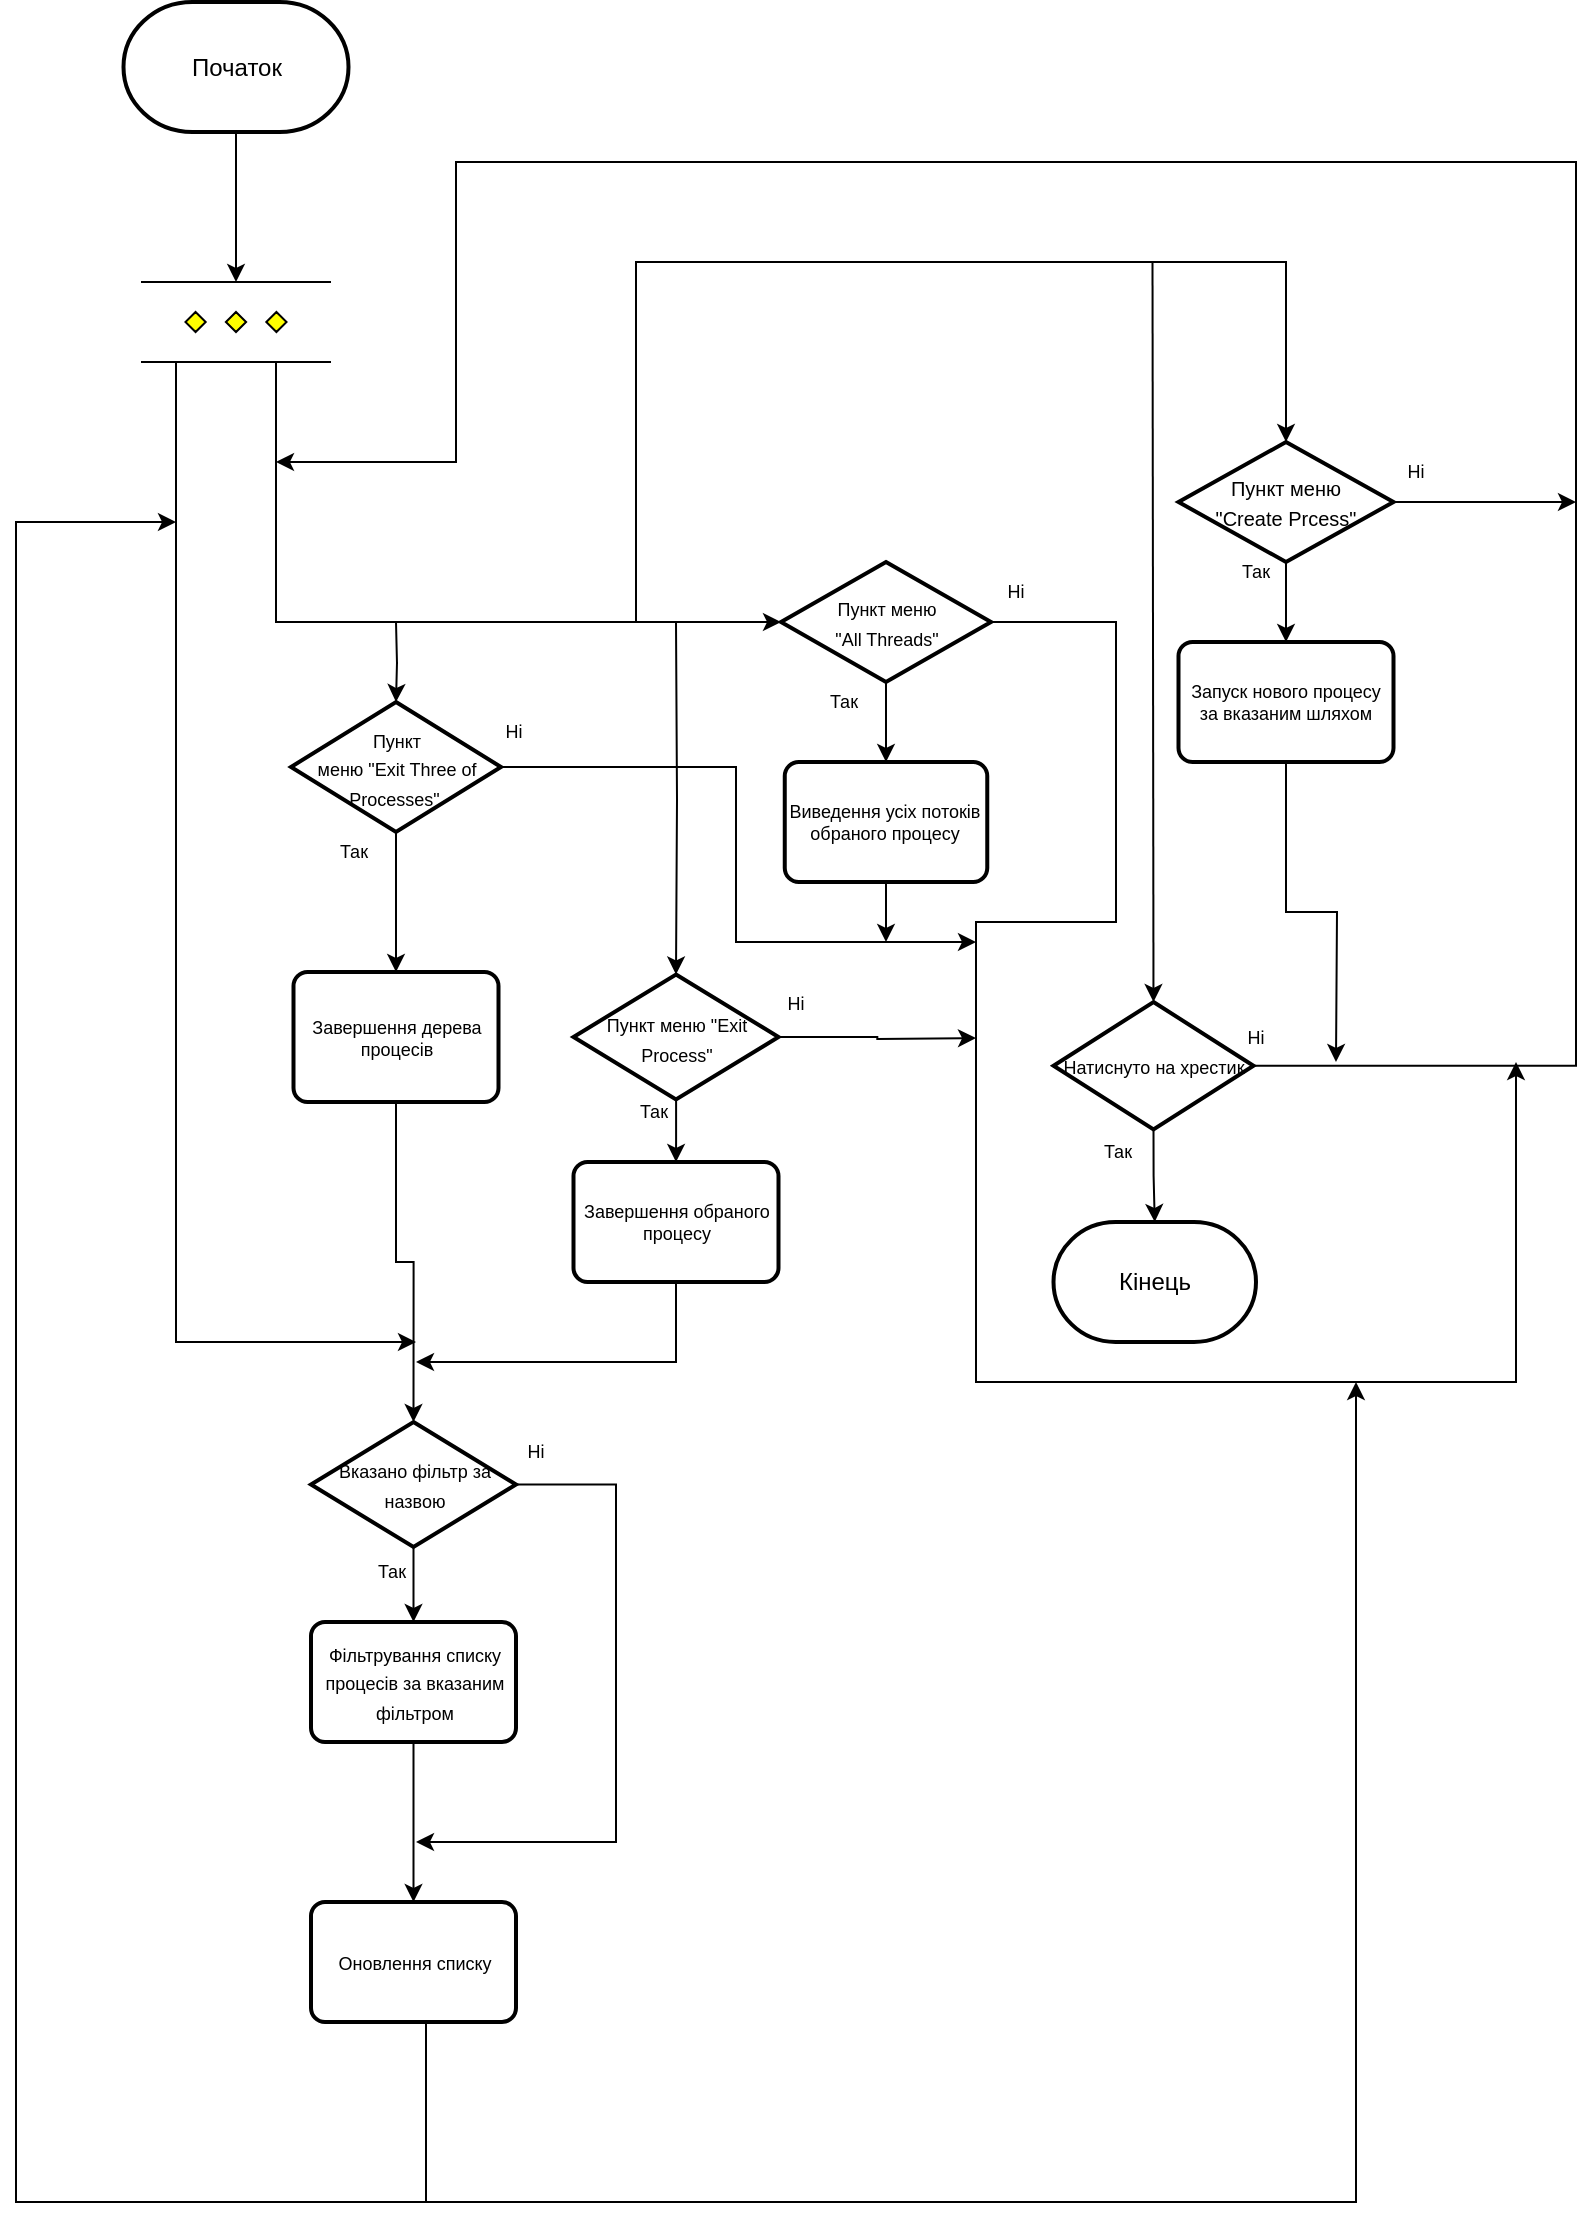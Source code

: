 <mxfile version="20.7.2" type="device"><diagram id="w6TkBpt_zXCZ13_NQ_54" name="Страница 1"><mxGraphModel dx="1114" dy="622" grid="1" gridSize="10" guides="1" tooltips="1" connect="1" arrows="1" fold="1" page="1" pageScale="1" pageWidth="827" pageHeight="1169" math="0" shadow="0"><root><mxCell id="0"/><mxCell id="1" parent="0"/><mxCell id="Vw6dhVSO2U3T1tVriqsg-1" value="Кінець" style="strokeWidth=2;html=1;shape=mxgraph.flowchart.terminator;whiteSpace=wrap;" vertex="1" parent="1"><mxGeometry x="538.75" y="650" width="101.25" height="60" as="geometry"/></mxCell><mxCell id="Vw6dhVSO2U3T1tVriqsg-12" style="edgeStyle=orthogonalEdgeStyle;rounded=0;orthogonalLoop=1;jettySize=auto;html=1;exitX=0.5;exitY=1;exitDx=0;exitDy=0;exitPerimeter=0;entryX=0.5;entryY=0;entryDx=0;entryDy=0;entryPerimeter=0;" edge="1" parent="1" source="Vw6dhVSO2U3T1tVriqsg-2" target="Vw6dhVSO2U3T1tVriqsg-11"><mxGeometry relative="1" as="geometry"/></mxCell><mxCell id="Vw6dhVSO2U3T1tVriqsg-2" value="Початок" style="strokeWidth=2;html=1;shape=mxgraph.flowchart.terminator;whiteSpace=wrap;" vertex="1" parent="1"><mxGeometry x="73.75" y="40" width="112.5" height="65" as="geometry"/></mxCell><mxCell id="Vw6dhVSO2U3T1tVriqsg-52" style="edgeStyle=orthogonalEdgeStyle;rounded=0;orthogonalLoop=1;jettySize=auto;html=1;exitX=0.5;exitY=1;exitDx=0;exitDy=0;exitPerimeter=0;entryX=0.5;entryY=0;entryDx=0;entryDy=0;fontSize=9;" edge="1" parent="1" source="Vw6dhVSO2U3T1tVriqsg-3" target="Vw6dhVSO2U3T1tVriqsg-50"><mxGeometry relative="1" as="geometry"/></mxCell><mxCell id="Vw6dhVSO2U3T1tVriqsg-129" style="edgeStyle=orthogonalEdgeStyle;rounded=0;orthogonalLoop=1;jettySize=auto;html=1;exitX=1;exitY=0.5;exitDx=0;exitDy=0;exitPerimeter=0;fontSize=9;" edge="1" parent="1" source="Vw6dhVSO2U3T1tVriqsg-3"><mxGeometry relative="1" as="geometry"><mxPoint x="800" y="290" as="targetPoint"/></mxGeometry></mxCell><mxCell id="Vw6dhVSO2U3T1tVriqsg-3" value="&lt;font style=&quot;font-size: 10px;&quot;&gt;Пункт меню&lt;br&gt;&quot;Create Prcess&quot;&lt;/font&gt;" style="strokeWidth=2;html=1;shape=mxgraph.flowchart.decision;whiteSpace=wrap;" vertex="1" parent="1"><mxGeometry x="601.25" y="260" width="107.5" height="60" as="geometry"/></mxCell><mxCell id="Vw6dhVSO2U3T1tVriqsg-111" style="edgeStyle=orthogonalEdgeStyle;rounded=0;orthogonalLoop=1;jettySize=auto;html=1;fontSize=9;" edge="1" parent="1" source="Vw6dhVSO2U3T1tVriqsg-4"><mxGeometry relative="1" as="geometry"><mxPoint x="770" y="570" as="targetPoint"/><Array as="points"><mxPoint x="570" y="350"/><mxPoint x="570" y="500"/><mxPoint x="500" y="500"/><mxPoint x="500" y="730"/></Array></mxGeometry></mxCell><mxCell id="Vw6dhVSO2U3T1tVriqsg-117" style="edgeStyle=orthogonalEdgeStyle;rounded=0;orthogonalLoop=1;jettySize=auto;html=1;exitX=0.5;exitY=1;exitDx=0;exitDy=0;exitPerimeter=0;entryX=0.5;entryY=0;entryDx=0;entryDy=0;fontSize=9;" edge="1" parent="1" source="Vw6dhVSO2U3T1tVriqsg-4" target="Vw6dhVSO2U3T1tVriqsg-43"><mxGeometry relative="1" as="geometry"/></mxCell><mxCell id="Vw6dhVSO2U3T1tVriqsg-4" value="&lt;font style=&quot;font-size: 9px;&quot;&gt;Пункт меню&lt;br&gt;&quot;All Threads&quot;&lt;br&gt;&lt;/font&gt;" style="strokeWidth=2;html=1;shape=mxgraph.flowchart.decision;whiteSpace=wrap;" vertex="1" parent="1"><mxGeometry x="402.5" y="320" width="105" height="60" as="geometry"/></mxCell><mxCell id="Vw6dhVSO2U3T1tVriqsg-49" style="edgeStyle=orthogonalEdgeStyle;rounded=0;orthogonalLoop=1;jettySize=auto;html=1;entryX=0.5;entryY=0;entryDx=0;entryDy=0;fontSize=9;" edge="1" parent="1" source="Vw6dhVSO2U3T1tVriqsg-5" target="Vw6dhVSO2U3T1tVriqsg-48"><mxGeometry relative="1" as="geometry"/></mxCell><mxCell id="Vw6dhVSO2U3T1tVriqsg-122" style="edgeStyle=orthogonalEdgeStyle;rounded=0;orthogonalLoop=1;jettySize=auto;html=1;exitX=1;exitY=0.5;exitDx=0;exitDy=0;exitPerimeter=0;fontSize=9;" edge="1" parent="1" source="Vw6dhVSO2U3T1tVriqsg-5"><mxGeometry relative="1" as="geometry"><mxPoint x="500" y="558" as="targetPoint"/></mxGeometry></mxCell><mxCell id="Vw6dhVSO2U3T1tVriqsg-5" value="&lt;font style=&quot;font-size: 9px;&quot;&gt;Пункт меню &quot;Exit Process&quot;&lt;br&gt;&lt;/font&gt;" style="strokeWidth=2;html=1;shape=mxgraph.flowchart.decision;whiteSpace=wrap;" vertex="1" parent="1"><mxGeometry x="298.75" y="526.25" width="102.5" height="62.5" as="geometry"/></mxCell><mxCell id="Vw6dhVSO2U3T1tVriqsg-86" style="edgeStyle=orthogonalEdgeStyle;rounded=0;orthogonalLoop=1;jettySize=auto;html=1;exitX=0.5;exitY=1;exitDx=0;exitDy=0;exitPerimeter=0;entryX=0.5;entryY=0;entryDx=0;entryDy=0;fontSize=9;" edge="1" parent="1" source="Vw6dhVSO2U3T1tVriqsg-6" target="Vw6dhVSO2U3T1tVriqsg-47"><mxGeometry relative="1" as="geometry"/></mxCell><mxCell id="Vw6dhVSO2U3T1tVriqsg-9" style="edgeStyle=orthogonalEdgeStyle;rounded=0;orthogonalLoop=1;jettySize=auto;html=1;exitX=0.5;exitY=1;exitDx=0;exitDy=0;exitPerimeter=0;entryX=0.5;entryY=0;entryDx=0;entryDy=0;entryPerimeter=0;" edge="1" parent="1" source="Vw6dhVSO2U3T1tVriqsg-8" target="Vw6dhVSO2U3T1tVriqsg-1"><mxGeometry relative="1" as="geometry"/></mxCell><mxCell id="Vw6dhVSO2U3T1tVriqsg-128" style="edgeStyle=orthogonalEdgeStyle;rounded=0;orthogonalLoop=1;jettySize=auto;html=1;exitX=1;exitY=0.5;exitDx=0;exitDy=0;exitPerimeter=0;fontSize=9;" edge="1" parent="1" source="Vw6dhVSO2U3T1tVriqsg-8"><mxGeometry relative="1" as="geometry"><mxPoint x="150" y="270" as="targetPoint"/><Array as="points"><mxPoint x="800" y="572"/><mxPoint x="800" y="120"/><mxPoint x="240" y="120"/></Array></mxGeometry></mxCell><mxCell id="Vw6dhVSO2U3T1tVriqsg-8" value="&lt;font style=&quot;font-size: 9px;&quot;&gt;Натиснуто на хрестик&lt;br&gt;&lt;/font&gt;" style="strokeWidth=2;html=1;shape=mxgraph.flowchart.decision;whiteSpace=wrap;" vertex="1" parent="1"><mxGeometry x="538.75" y="540" width="100" height="63.75" as="geometry"/></mxCell><mxCell id="Vw6dhVSO2U3T1tVriqsg-60" style="edgeStyle=orthogonalEdgeStyle;rounded=0;orthogonalLoop=1;jettySize=auto;html=1;fontSize=9;" edge="1" parent="1" source="Vw6dhVSO2U3T1tVriqsg-11"><mxGeometry relative="1" as="geometry"><mxPoint x="220" y="710" as="targetPoint"/><Array as="points"><mxPoint x="100" y="710"/><mxPoint x="130" y="710"/></Array></mxGeometry></mxCell><mxCell id="Vw6dhVSO2U3T1tVriqsg-99" style="edgeStyle=orthogonalEdgeStyle;rounded=0;orthogonalLoop=1;jettySize=auto;html=1;exitX=0.5;exitY=1;exitDx=0;exitDy=0;exitPerimeter=0;fontSize=9;entryX=0;entryY=0.5;entryDx=0;entryDy=0;entryPerimeter=0;" edge="1" parent="1" source="Vw6dhVSO2U3T1tVriqsg-11" target="Vw6dhVSO2U3T1tVriqsg-4"><mxGeometry relative="1" as="geometry"><mxPoint x="370" y="350" as="targetPoint"/><Array as="points"><mxPoint x="150" y="220"/><mxPoint x="150" y="350"/></Array></mxGeometry></mxCell><mxCell id="Vw6dhVSO2U3T1tVriqsg-11" value="" style="verticalLabelPosition=bottom;verticalAlign=top;html=1;shape=mxgraph.flowchart.parallel_mode;pointerEvents=1" vertex="1" parent="1"><mxGeometry x="82.5" y="180" width="95" height="40" as="geometry"/></mxCell><mxCell id="Vw6dhVSO2U3T1tVriqsg-90" style="edgeStyle=orthogonalEdgeStyle;rounded=0;orthogonalLoop=1;jettySize=auto;html=1;exitX=0.5;exitY=1;exitDx=0;exitDy=0;fontSize=9;" edge="1" parent="1" source="Vw6dhVSO2U3T1tVriqsg-18"><mxGeometry relative="1" as="geometry"><mxPoint x="100" y="300" as="targetPoint"/><Array as="points"><mxPoint x="225" y="1140"/><mxPoint x="20" y="1140"/><mxPoint x="20" y="300"/></Array></mxGeometry></mxCell><mxCell id="Vw6dhVSO2U3T1tVriqsg-18" value="&lt;font style=&quot;font-size: 9px;&quot;&gt;Оновлення списку&lt;/font&gt;" style="rounded=1;whiteSpace=wrap;html=1;absoluteArcSize=1;arcSize=14;strokeWidth=2;" vertex="1" parent="1"><mxGeometry x="167.5" y="990" width="102.5" height="60" as="geometry"/></mxCell><mxCell id="Vw6dhVSO2U3T1tVriqsg-40" style="edgeStyle=orthogonalEdgeStyle;rounded=0;orthogonalLoop=1;jettySize=auto;html=1;exitX=0.5;exitY=1;exitDx=0;exitDy=0;exitPerimeter=0;entryX=0.5;entryY=0;entryDx=0;entryDy=0;fontSize=9;" edge="1" parent="1" source="Vw6dhVSO2U3T1tVriqsg-38" target="Vw6dhVSO2U3T1tVriqsg-39"><mxGeometry relative="1" as="geometry"/></mxCell><mxCell id="Vw6dhVSO2U3T1tVriqsg-105" style="edgeStyle=orthogonalEdgeStyle;rounded=0;orthogonalLoop=1;jettySize=auto;html=1;exitX=1;exitY=0.5;exitDx=0;exitDy=0;exitPerimeter=0;fontSize=9;" edge="1" parent="1" source="Vw6dhVSO2U3T1tVriqsg-38"><mxGeometry relative="1" as="geometry"><mxPoint x="220" y="960" as="targetPoint"/><Array as="points"><mxPoint x="320" y="781"/><mxPoint x="320" y="960"/></Array></mxGeometry></mxCell><mxCell id="Vw6dhVSO2U3T1tVriqsg-41" style="edgeStyle=orthogonalEdgeStyle;rounded=0;orthogonalLoop=1;jettySize=auto;html=1;exitX=0.5;exitY=1;exitDx=0;exitDy=0;entryX=0.5;entryY=0;entryDx=0;entryDy=0;fontSize=9;" edge="1" parent="1" source="Vw6dhVSO2U3T1tVriqsg-39" target="Vw6dhVSO2U3T1tVriqsg-18"><mxGeometry relative="1" as="geometry"/></mxCell><mxCell id="Vw6dhVSO2U3T1tVriqsg-39" value="&lt;font style=&quot;font-size: 9px;&quot;&gt;Фільтрування списку процесів за вказаним фільтром&lt;/font&gt;" style="rounded=1;whiteSpace=wrap;html=1;absoluteArcSize=1;arcSize=14;strokeWidth=2;" vertex="1" parent="1"><mxGeometry x="167.5" y="850" width="102.5" height="60" as="geometry"/></mxCell><mxCell id="Vw6dhVSO2U3T1tVriqsg-126" style="edgeStyle=orthogonalEdgeStyle;rounded=0;orthogonalLoop=1;jettySize=auto;html=1;exitX=0.5;exitY=1;exitDx=0;exitDy=0;fontSize=9;" edge="1" parent="1" source="Vw6dhVSO2U3T1tVriqsg-43"><mxGeometry relative="1" as="geometry"><mxPoint x="455" y="510" as="targetPoint"/></mxGeometry></mxCell><mxCell id="Vw6dhVSO2U3T1tVriqsg-43" value="Виведення усіх потоків обраного процесу" style="rounded=1;whiteSpace=wrap;html=1;absoluteArcSize=1;arcSize=14;strokeWidth=2;fontSize=9;" vertex="1" parent="1"><mxGeometry x="404.38" y="420" width="101.25" height="60" as="geometry"/></mxCell><mxCell id="Vw6dhVSO2U3T1tVriqsg-87" style="edgeStyle=orthogonalEdgeStyle;rounded=0;orthogonalLoop=1;jettySize=auto;html=1;exitX=0.5;exitY=1;exitDx=0;exitDy=0;entryX=0.5;entryY=0;entryDx=0;entryDy=0;entryPerimeter=0;fontSize=9;" edge="1" parent="1" source="Vw6dhVSO2U3T1tVriqsg-47" target="Vw6dhVSO2U3T1tVriqsg-38"><mxGeometry relative="1" as="geometry"/></mxCell><mxCell id="Vw6dhVSO2U3T1tVriqsg-47" value="Завершення дерева процесів" style="rounded=1;whiteSpace=wrap;html=1;absoluteArcSize=1;arcSize=14;strokeWidth=2;fontSize=9;" vertex="1" parent="1"><mxGeometry x="158.75" y="525" width="102.5" height="65" as="geometry"/></mxCell><mxCell id="Vw6dhVSO2U3T1tVriqsg-107" style="edgeStyle=orthogonalEdgeStyle;rounded=0;orthogonalLoop=1;jettySize=auto;html=1;exitX=0.5;exitY=1;exitDx=0;exitDy=0;fontSize=9;" edge="1" parent="1" source="Vw6dhVSO2U3T1tVriqsg-48"><mxGeometry relative="1" as="geometry"><mxPoint x="220" y="720" as="targetPoint"/><Array as="points"><mxPoint x="350" y="690"/><mxPoint x="350" y="690"/></Array></mxGeometry></mxCell><mxCell id="Vw6dhVSO2U3T1tVriqsg-48" value="Завершення обраного процесу" style="rounded=1;whiteSpace=wrap;html=1;absoluteArcSize=1;arcSize=14;strokeWidth=2;fontSize=9;" vertex="1" parent="1"><mxGeometry x="298.75" y="620" width="102.5" height="60" as="geometry"/></mxCell><mxCell id="Vw6dhVSO2U3T1tVriqsg-109" style="edgeStyle=orthogonalEdgeStyle;rounded=0;orthogonalLoop=1;jettySize=auto;html=1;exitX=0.5;exitY=1;exitDx=0;exitDy=0;fontSize=9;" edge="1" parent="1" source="Vw6dhVSO2U3T1tVriqsg-50"><mxGeometry relative="1" as="geometry"><mxPoint x="680" y="570" as="targetPoint"/></mxGeometry></mxCell><mxCell id="Vw6dhVSO2U3T1tVriqsg-91" style="edgeStyle=orthogonalEdgeStyle;rounded=0;orthogonalLoop=1;jettySize=auto;html=1;fontSize=9;" edge="1" parent="1"><mxGeometry relative="1" as="geometry"><mxPoint x="221" y="1140" as="sourcePoint"/><mxPoint x="690" y="730" as="targetPoint"/><Array as="points"><mxPoint x="690" y="1140"/></Array></mxGeometry></mxCell><mxCell id="Vw6dhVSO2U3T1tVriqsg-100" style="edgeStyle=orthogonalEdgeStyle;rounded=0;orthogonalLoop=1;jettySize=auto;html=1;fontSize=9;" edge="1" parent="1"><mxGeometry relative="1" as="geometry"><mxPoint x="210" y="350" as="sourcePoint"/><mxPoint x="210" y="390" as="targetPoint"/></mxGeometry></mxCell><mxCell id="Vw6dhVSO2U3T1tVriqsg-102" style="edgeStyle=orthogonalEdgeStyle;rounded=0;orthogonalLoop=1;jettySize=auto;html=1;entryX=0.5;entryY=0;entryDx=0;entryDy=0;fontSize=9;entryPerimeter=0;" edge="1" parent="1" target="Vw6dhVSO2U3T1tVriqsg-5"><mxGeometry relative="1" as="geometry"><mxPoint x="350" y="350" as="sourcePoint"/><mxPoint x="350" y="470" as="targetPoint"/></mxGeometry></mxCell><mxCell id="Vw6dhVSO2U3T1tVriqsg-108" style="edgeStyle=orthogonalEdgeStyle;rounded=0;orthogonalLoop=1;jettySize=auto;html=1;fontSize=9;entryX=0.5;entryY=0;entryDx=0;entryDy=0;entryPerimeter=0;" edge="1" parent="1" target="Vw6dhVSO2U3T1tVriqsg-3"><mxGeometry relative="1" as="geometry"><mxPoint x="300" y="350" as="sourcePoint"/><mxPoint x="660" y="190" as="targetPoint"/><Array as="points"><mxPoint x="330" y="350"/><mxPoint x="330" y="170"/><mxPoint x="655" y="170"/></Array></mxGeometry></mxCell><mxCell id="Vw6dhVSO2U3T1tVriqsg-125" style="edgeStyle=orthogonalEdgeStyle;rounded=0;orthogonalLoop=1;jettySize=auto;html=1;exitX=1;exitY=0.5;exitDx=0;exitDy=0;exitPerimeter=0;fontSize=9;" edge="1" parent="1" source="Vw6dhVSO2U3T1tVriqsg-6"><mxGeometry relative="1" as="geometry"><mxPoint x="500" y="510" as="targetPoint"/><Array as="points"><mxPoint x="380" y="423"/><mxPoint x="380" y="510"/></Array></mxGeometry></mxCell><mxCell id="Vw6dhVSO2U3T1tVriqsg-6" value="&lt;font style=&quot;font-size: 9px;&quot;&gt;Пункт&lt;br&gt;меню &quot;Exit Three of Processes&quot;&amp;nbsp;&lt;br&gt;&lt;/font&gt;" style="strokeWidth=2;html=1;shape=mxgraph.flowchart.decision;whiteSpace=wrap;" vertex="1" parent="1"><mxGeometry x="157.5" y="390" width="105" height="65" as="geometry"/></mxCell><mxCell id="Vw6dhVSO2U3T1tVriqsg-38" value="&lt;font style=&quot;font-size: 9px;&quot;&gt;Вказано фільтр за назвою&lt;/font&gt;" style="strokeWidth=2;html=1;shape=mxgraph.flowchart.decision;whiteSpace=wrap;" vertex="1" parent="1"><mxGeometry x="167.5" y="750" width="102.5" height="62.5" as="geometry"/></mxCell><mxCell id="Vw6dhVSO2U3T1tVriqsg-50" value="Запуск нового процесу за вказаним шляхом" style="rounded=1;whiteSpace=wrap;html=1;absoluteArcSize=1;arcSize=14;strokeWidth=2;fontSize=9;" vertex="1" parent="1"><mxGeometry x="601.25" y="360" width="107.5" height="60" as="geometry"/></mxCell><mxCell id="Vw6dhVSO2U3T1tVriqsg-127" style="edgeStyle=orthogonalEdgeStyle;rounded=0;orthogonalLoop=1;jettySize=auto;html=1;exitX=0.5;exitY=1;exitDx=0;exitDy=0;entryX=0.5;entryY=0;entryDx=0;entryDy=0;fontSize=9;entryPerimeter=0;" edge="1" parent="1" target="Vw6dhVSO2U3T1tVriqsg-8"><mxGeometry relative="1" as="geometry"><mxPoint x="588.25" y="170" as="sourcePoint"/><mxPoint x="588.25" y="205" as="targetPoint"/></mxGeometry></mxCell><mxCell id="Vw6dhVSO2U3T1tVriqsg-130" value="Ні" style="text;html=1;strokeColor=none;fillColor=none;align=center;verticalAlign=middle;whiteSpace=wrap;rounded=0;fontSize=9;" vertex="1" parent="1"><mxGeometry x="238.75" y="390" width="60" height="30" as="geometry"/></mxCell><mxCell id="Vw6dhVSO2U3T1tVriqsg-131" value="Ні" style="text;html=1;strokeColor=none;fillColor=none;align=center;verticalAlign=middle;whiteSpace=wrap;rounded=0;fontSize=9;" vertex="1" parent="1"><mxGeometry x="490" y="320" width="60" height="30" as="geometry"/></mxCell><mxCell id="Vw6dhVSO2U3T1tVriqsg-132" value="Ні" style="text;html=1;strokeColor=none;fillColor=none;align=center;verticalAlign=middle;whiteSpace=wrap;rounded=0;fontSize=9;" vertex="1" parent="1"><mxGeometry x="380" y="526.25" width="60" height="30" as="geometry"/></mxCell><mxCell id="Vw6dhVSO2U3T1tVriqsg-133" value="Ні" style="text;html=1;strokeColor=none;fillColor=none;align=center;verticalAlign=middle;whiteSpace=wrap;rounded=0;fontSize=9;" vertex="1" parent="1"><mxGeometry x="610" y="542.5" width="60" height="30" as="geometry"/></mxCell><mxCell id="Vw6dhVSO2U3T1tVriqsg-134" value="Ні" style="text;html=1;strokeColor=none;fillColor=none;align=center;verticalAlign=middle;whiteSpace=wrap;rounded=0;fontSize=9;" vertex="1" parent="1"><mxGeometry x="690" y="260" width="60" height="30" as="geometry"/></mxCell><mxCell id="Vw6dhVSO2U3T1tVriqsg-135" value="Ні" style="text;html=1;strokeColor=none;fillColor=none;align=center;verticalAlign=middle;whiteSpace=wrap;rounded=0;fontSize=9;" vertex="1" parent="1"><mxGeometry x="250" y="750" width="60" height="30" as="geometry"/></mxCell><mxCell id="Vw6dhVSO2U3T1tVriqsg-136" value="Так" style="text;html=1;strokeColor=none;fillColor=none;align=center;verticalAlign=middle;whiteSpace=wrap;rounded=0;fontSize=9;" vertex="1" parent="1"><mxGeometry x="158.75" y="450" width="60" height="30" as="geometry"/></mxCell><mxCell id="Vw6dhVSO2U3T1tVriqsg-137" value="Так" style="text;html=1;strokeColor=none;fillColor=none;align=center;verticalAlign=middle;whiteSpace=wrap;rounded=0;fontSize=9;" vertex="1" parent="1"><mxGeometry x="308.75" y="580" width="60" height="30" as="geometry"/></mxCell><mxCell id="Vw6dhVSO2U3T1tVriqsg-138" value="Так" style="text;html=1;strokeColor=none;fillColor=none;align=center;verticalAlign=middle;whiteSpace=wrap;rounded=0;fontSize=9;" vertex="1" parent="1"><mxGeometry x="177.5" y="810" width="60" height="30" as="geometry"/></mxCell><mxCell id="Vw6dhVSO2U3T1tVriqsg-139" value="Так" style="text;html=1;strokeColor=none;fillColor=none;align=center;verticalAlign=middle;whiteSpace=wrap;rounded=0;fontSize=9;" vertex="1" parent="1"><mxGeometry x="541.25" y="600" width="60" height="30" as="geometry"/></mxCell><mxCell id="Vw6dhVSO2U3T1tVriqsg-140" value="Так" style="text;html=1;strokeColor=none;fillColor=none;align=center;verticalAlign=middle;whiteSpace=wrap;rounded=0;fontSize=9;" vertex="1" parent="1"><mxGeometry x="610" y="310" width="60" height="30" as="geometry"/></mxCell><mxCell id="Vw6dhVSO2U3T1tVriqsg-141" value="Так" style="text;html=1;strokeColor=none;fillColor=none;align=center;verticalAlign=middle;whiteSpace=wrap;rounded=0;fontSize=9;" vertex="1" parent="1"><mxGeometry x="404.38" y="375" width="60" height="30" as="geometry"/></mxCell></root></mxGraphModel></diagram></mxfile>